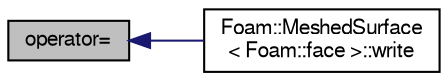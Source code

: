 digraph "operator="
{
  bgcolor="transparent";
  edge [fontname="FreeSans",fontsize="10",labelfontname="FreeSans",labelfontsize="10"];
  node [fontname="FreeSans",fontsize="10",shape=record];
  rankdir="LR";
  Node304 [label="operator=",height=0.2,width=0.4,color="black", fillcolor="grey75", style="filled", fontcolor="black"];
  Node304 -> Node305 [dir="back",color="midnightblue",fontsize="10",style="solid",fontname="FreeSans"];
  Node305 [label="Foam::MeshedSurface\l\< Foam::face \>::write",height=0.2,width=0.4,color="black",URL="$a29566.html#a01c3b83ec613ee5baee3f67a188e98b1",tooltip="Generic write routine. Chooses writer based on extension. "];
}
